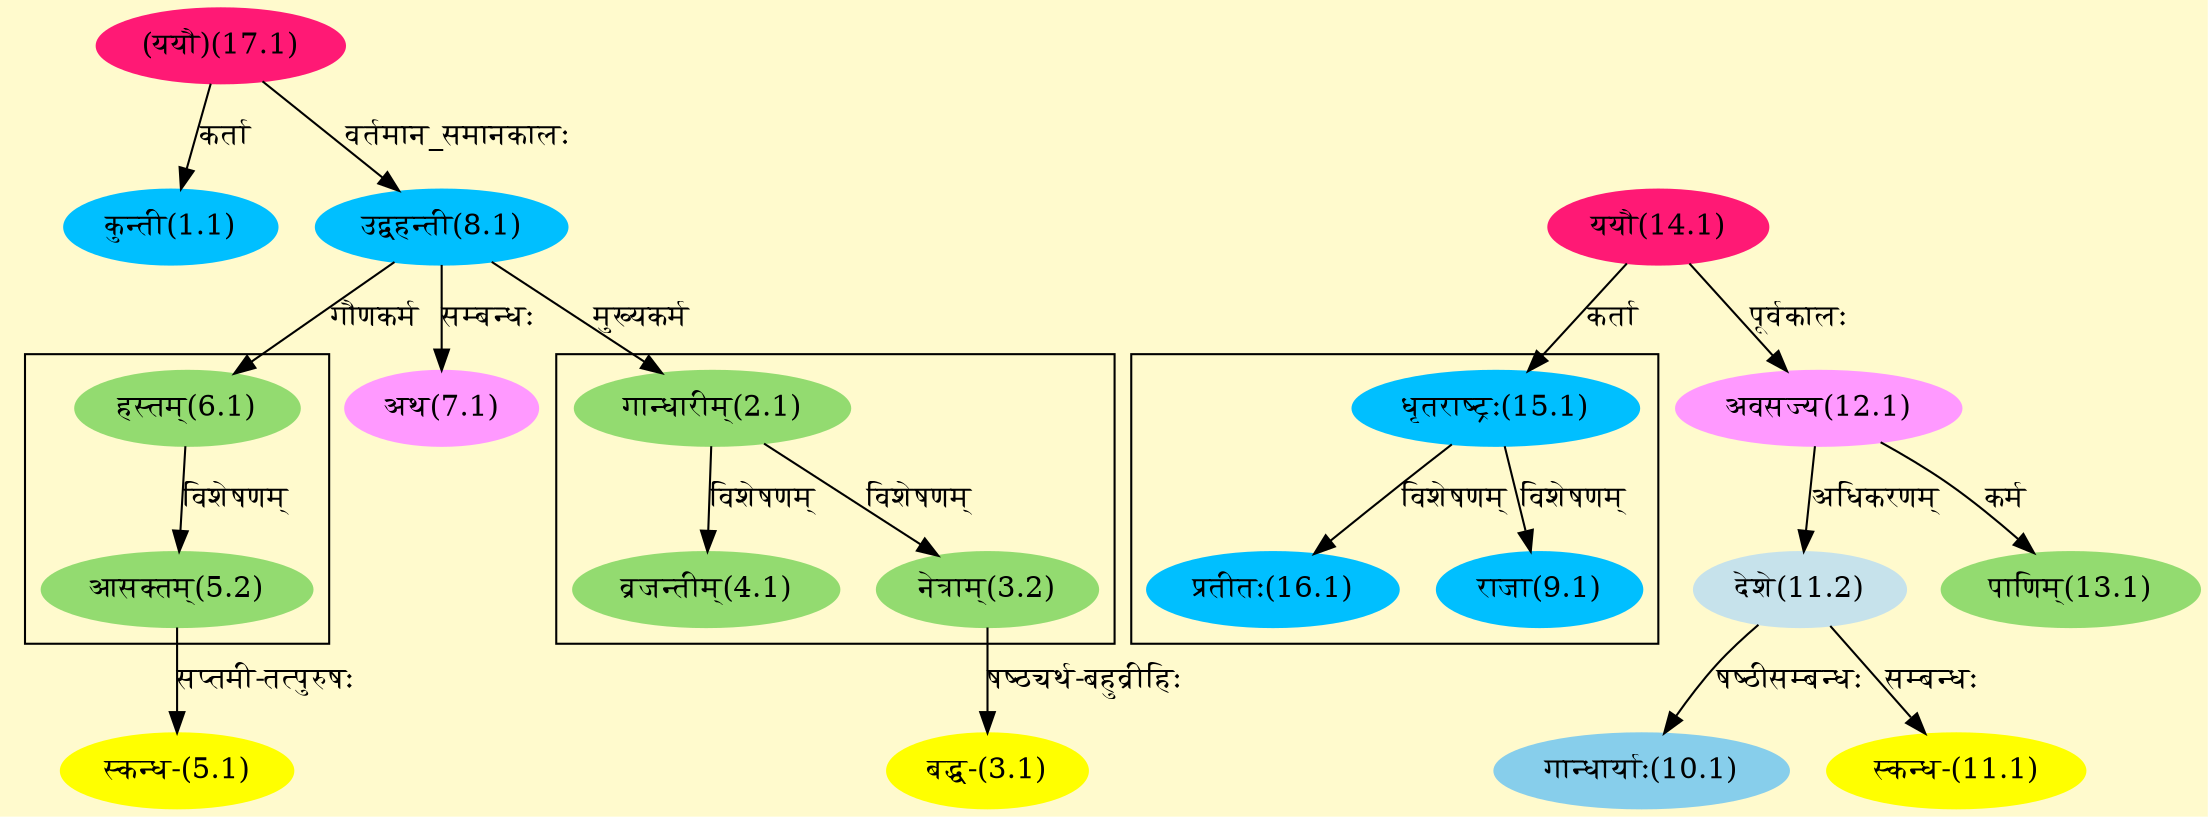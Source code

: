 digraph G{
rankdir=BT;
 compound=true;
 bgcolor="lemonchiffon1";

subgraph cluster_1{
Node3_2 [style=filled, color="#93DB70" label = "नेत्राम्(3.2)"]
Node2_1 [style=filled, color="#93DB70" label = "गान्धारीम्(2.1)"]
Node4_1 [style=filled, color="#93DB70" label = "व्रजन्तीम्(4.1)"]

}

subgraph cluster_2{
Node5_2 [style=filled, color="#93DB70" label = "आसक्तम्(5.2)"]
Node6_1 [style=filled, color="#93DB70" label = "हस्तम्(6.1)"]

}

subgraph cluster_3{
Node9_1 [style=filled, color="#00BFFF" label = "राजा(9.1)"]
Node15_1 [style=filled, color="#00BFFF" label = "धृतराष्ट्रः(15.1)"]
Node16_1 [style=filled, color="#00BFFF" label = "प्रतीतः(16.1)"]

}
Node1_1 [style=filled, color="#00BFFF" label = "कुन्ती(1.1)"]
Node17_1 [style=filled, color="#FF1975" label = "(ययौ)(17.1)"]
Node2_1 [style=filled, color="#93DB70" label = "गान्धारीम्(2.1)"]
Node8_1 [style=filled, color="#00BFFF" label = "उद्वहन्ती(8.1)"]
Node3_1 [style=filled, color="#FFFF00" label = "बद्ध-(3.1)"]
Node3_2 [style=filled, color="#93DB70" label = "नेत्राम्(3.2)"]
Node5_1 [style=filled, color="#FFFF00" label = "स्कन्ध-(5.1)"]
Node5_2 [style=filled, color="#93DB70" label = "आसक्तम्(5.2)"]
Node6_1 [style=filled, color="#93DB70" label = "हस्तम्(6.1)"]
Node7_1 [style=filled, color="#FF99FF" label = "अथ(7.1)"]
Node10_1 [style=filled, color="#87CEEB" label = "गान्धार्याः(10.1)"]
Node11_2 [style=filled, color="#C6E2EB" label = "देशे(11.2)"]
Node11_1 [style=filled, color="#FFFF00" label = "स्कन्ध-(11.1)"]
Node12_1 [style=filled, color="#FF99FF" label = "अवसज्य(12.1)"]
Node14_1 [style=filled, color="#FF1975" label = "ययौ(14.1)"]
Node13_1 [style=filled, color="#93DB70" label = "पाणिम्(13.1)"]
Node15_1 [style=filled, color="#00BFFF" label = "धृतराष्ट्रः(15.1)"]
/* Start of Relations section */

Node1_1 -> Node17_1 [  label="कर्ता"  dir="back" ]
Node2_1 -> Node8_1 [  label="मुख्यकर्म"  dir="back" ]
Node3_1 -> Node3_2 [  label="षष्ठ्यर्थ-बहुव्रीहिः"  dir="back" ]
Node3_2 -> Node2_1 [  label="विशेषणम्"  dir="back" ]
Node4_1 -> Node2_1 [  label="विशेषणम्"  dir="back" ]
Node5_1 -> Node5_2 [  label="सप्तमी-तत्पुरुषः"  dir="back" ]
Node5_2 -> Node6_1 [  label="विशेषणम्"  dir="back" ]
Node6_1 -> Node8_1 [  label="गौणकर्म"  dir="back" ]
Node7_1 -> Node8_1 [  label="सम्बन्धः"  dir="back" ]
Node8_1 -> Node17_1 [  label="वर्तमान_समानकालः"  dir="back" ]
Node9_1 -> Node15_1 [  label="विशेषणम्"  dir="back" ]
Node10_1 -> Node11_2 [  label="षष्ठीसम्बन्धः"  dir="back" ]
Node11_1 -> Node11_2 [  label="सम्बन्धः"  dir="back" ]
Node11_2 -> Node12_1 [  label="अधिकरणम्"  dir="back" ]
Node12_1 -> Node14_1 [  label="पूर्वकालः"  dir="back" ]
Node13_1 -> Node12_1 [  label="कर्म"  dir="back" ]
Node15_1 -> Node14_1 [  label="कर्ता"  dir="back" ]
Node16_1 -> Node15_1 [  label="विशेषणम्"  dir="back" ]
}
